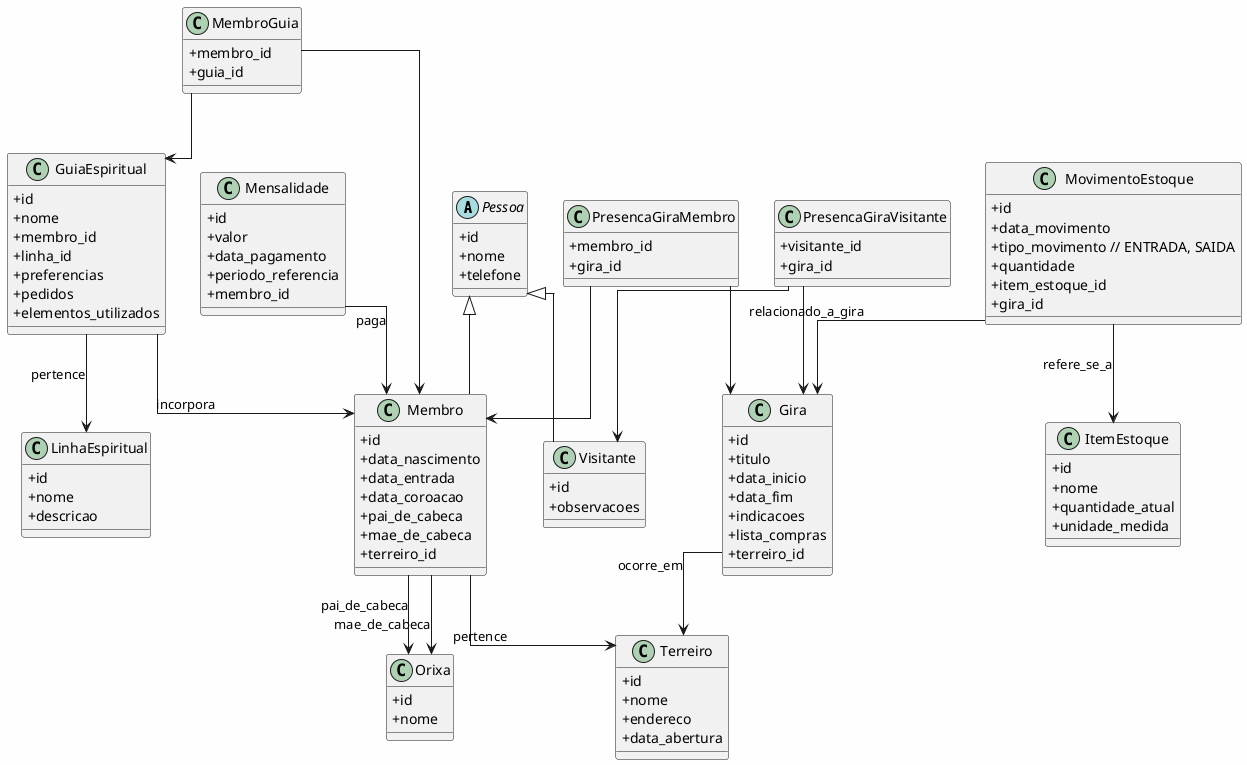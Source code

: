 @startuml
skinparam linetype ortho
skinparam classAttributeIconSize 0
skinparam backgroundColor #fefefe

abstract class Pessoa {
  +id
  +nome
  +telefone
}

class Membro {
  +id
  +data_nascimento
  +data_entrada
  +data_coroacao
  +pai_de_cabeca
  +mae_de_cabeca
  +terreiro_id
}

class Visitante {
  +id
  +observacoes
}

class Terreiro {
  +id
  +nome
  +endereco
  +data_abertura
}

class Gira {
  +id
  +titulo
  +data_inicio
  +data_fim
  +indicacoes
  +lista_compras
  +terreiro_id
}

class Orixa {
  +id
  +nome
}

class GuiaEspiritual {
  +id
  +nome
  +membro_id
  +linha_id
  +preferencias
  +pedidos
  +elementos_utilizados
}

class LinhaEspiritual {
  +id
  +nome
  +descricao
}

class PresencaGiraMembro {
  +membro_id
  +gira_id
}

class PresencaGiraVisitante {
  +visitante_id
  +gira_id
}

class MembroGuia {
  +membro_id
  +guia_id
}

class Mensalidade {
  +id
  +valor
  +data_pagamento
  +periodo_referencia
  +membro_id
}

class ItemEstoque {
  +id
  +nome
  +quantidade_atual
  +unidade_medida
}

class MovimentoEstoque {
  +id
  +data_movimento
  +tipo_movimento // ENTRADA, SAIDA
  +quantidade
  +item_estoque_id
  +gira_id
}

Pessoa <|-- Membro
Pessoa <|-- Visitante
Membro --> Terreiro : pertence
Membro --> Orixa : pai_de_cabeca
Membro --> Orixa : mae_de_cabeca
Gira --> Terreiro : ocorre_em
GuiaEspiritual --> Membro : incorpora
GuiaEspiritual --> LinhaEspiritual : pertence
PresencaGiraMembro --> Membro
PresencaGiraMembro --> Gira
PresencaGiraVisitante --> Visitante
PresencaGiraVisitante --> Gira
MembroGuia --> Membro
MembroGuia --> GuiaEspiritual

Mensalidade --> Membro : paga
MovimentoEstoque --> ItemEstoque : refere_se_a
MovimentoEstoque --> Gira : relacionado_a_gira

@enduml